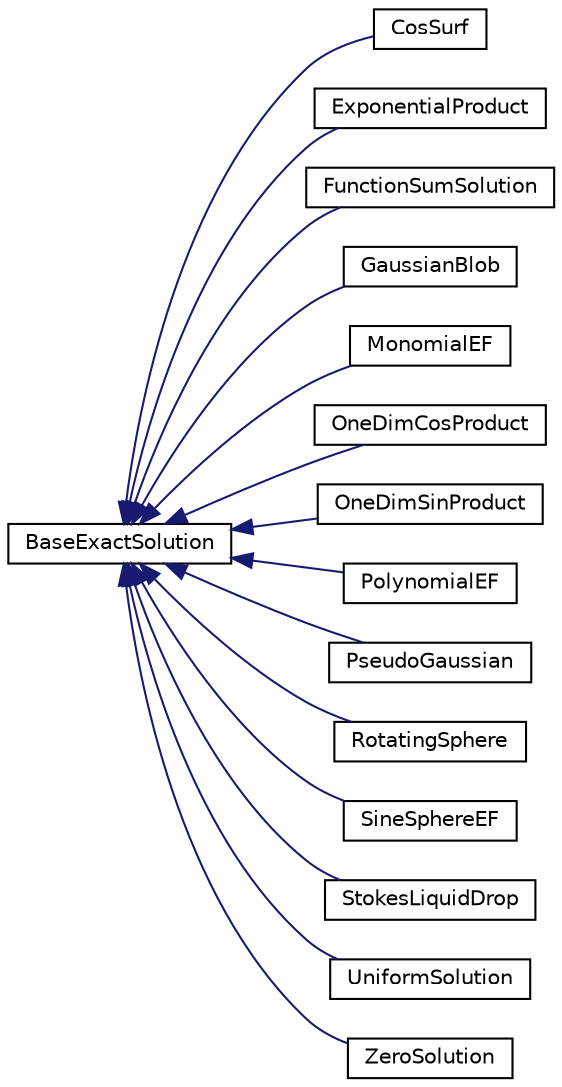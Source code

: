 digraph "Graphical Class Hierarchy"
{
  edge [fontname="Helvetica",fontsize="10",labelfontname="Helvetica",labelfontsize="10"];
  node [fontname="Helvetica",fontsize="10",shape=record];
  rankdir="LR";
  Node0 [label="BaseExactSolution",height=0.2,width=0.4,color="black", fillcolor="white", style="filled",URL="$classBaseExactSolution.html"];
  Node0 -> Node1 [dir="back",color="midnightblue",fontsize="10",style="solid",fontname="Helvetica"];
  Node1 [label="CosSurf",height=0.2,width=0.4,color="black", fillcolor="white", style="filled",URL="$classCosSurf.html",tooltip="Cos surfaces. "];
  Node0 -> Node2 [dir="back",color="midnightblue",fontsize="10",style="solid",fontname="Helvetica"];
  Node2 [label="ExponentialProduct",height=0.2,width=0.4,color="black", fillcolor="white", style="filled",URL="$classExponentialProduct.html",tooltip="class where phi is a product of one dimensional sines "];
  Node0 -> Node3 [dir="back",color="midnightblue",fontsize="10",style="solid",fontname="Helvetica"];
  Node3 [label="FunctionSumSolution",height=0.2,width=0.4,color="black", fillcolor="white", style="filled",URL="$classFunctionSumSolution.html",tooltip="Build a composite function of the form a*f(x)+b*g(x)+c*h(x)+... "];
  Node0 -> Node4 [dir="back",color="midnightblue",fontsize="10",style="solid",fontname="Helvetica"];
  Node4 [label="GaussianBlob",height=0.2,width=0.4,color="black", fillcolor="white", style="filled",URL="$classGaussianBlob.html",tooltip="class where phi is a gaussian blob "];
  Node0 -> Node5 [dir="back",color="midnightblue",fontsize="10",style="solid",fontname="Helvetica"];
  Node5 [label="MonomialEF",height=0.2,width=0.4,color="black", fillcolor="white", style="filled",URL="$classMonomialEF.html",tooltip="phi = cp x^p "];
  Node0 -> Node6 [dir="back",color="midnightblue",fontsize="10",style="solid",fontname="Helvetica"];
  Node6 [label="OneDimCosProduct",height=0.2,width=0.4,color="black", fillcolor="white", style="filled",URL="$classOneDimCosProduct.html",tooltip="class where phi is a product of one dimensional cosines "];
  Node0 -> Node7 [dir="back",color="midnightblue",fontsize="10",style="solid",fontname="Helvetica"];
  Node7 [label="OneDimSinProduct",height=0.2,width=0.4,color="black", fillcolor="white", style="filled",URL="$classOneDimSinProduct.html",tooltip="class where phi is a product of one dimensional sines "];
  Node0 -> Node8 [dir="back",color="midnightblue",fontsize="10",style="solid",fontname="Helvetica"];
  Node8 [label="PolynomialEF",height=0.2,width=0.4,color="black", fillcolor="white", style="filled",URL="$classPolynomialEF.html",tooltip="phi = sum cp x^p "];
  Node0 -> Node9 [dir="back",color="midnightblue",fontsize="10",style="solid",fontname="Helvetica"];
  Node9 [label="PseudoGaussian",height=0.2,width=0.4,color="black", fillcolor="white", style="filled",URL="$classPseudoGaussian.html",tooltip="class where phi is a approximate gaussian blob "];
  Node0 -> Node10 [dir="back",color="midnightblue",fontsize="10",style="solid",fontname="Helvetica"];
  Node10 [label="RotatingSphere",height=0.2,width=0.4,color="black", fillcolor="white", style="filled",URL="$classRotatingSphere.html"];
  Node0 -> Node11 [dir="back",color="midnightblue",fontsize="10",style="solid",fontname="Helvetica"];
  Node11 [label="SineSphereEF",height=0.2,width=0.4,color="black", fillcolor="white", style="filled",URL="$classSineSphereEF.html",tooltip="phi = sin(pi(r^2 - R0^2)), where r is the distance from a center (c, c, c) and R0 is a radius ..."];
  Node0 -> Node12 [dir="back",color="midnightblue",fontsize="10",style="solid",fontname="Helvetica"];
  Node12 [label="StokesLiquidDrop",height=0.2,width=0.4,color="black", fillcolor="white", style="filled",URL="$classStokesLiquidDrop.html",tooltip="Solution to a stokes flow translating liquid drop. "];
  Node0 -> Node13 [dir="back",color="midnightblue",fontsize="10",style="solid",fontname="Helvetica"];
  Node13 [label="UniformSolution",height=0.2,width=0.4,color="black", fillcolor="white", style="filled",URL="$classUniformSolution.html",tooltip="class for always returning a constant (for bcs as opposed to being for testing convergence rates) ..."];
  Node0 -> Node14 [dir="back",color="midnightblue",fontsize="10",style="solid",fontname="Helvetica"];
  Node14 [label="ZeroSolution",height=0.2,width=0.4,color="black", fillcolor="white", style="filled",URL="$classZeroSolution.html",tooltip="class for always returning zero (for bcs as opposed to being for testing convergence rates) ..."];
}
